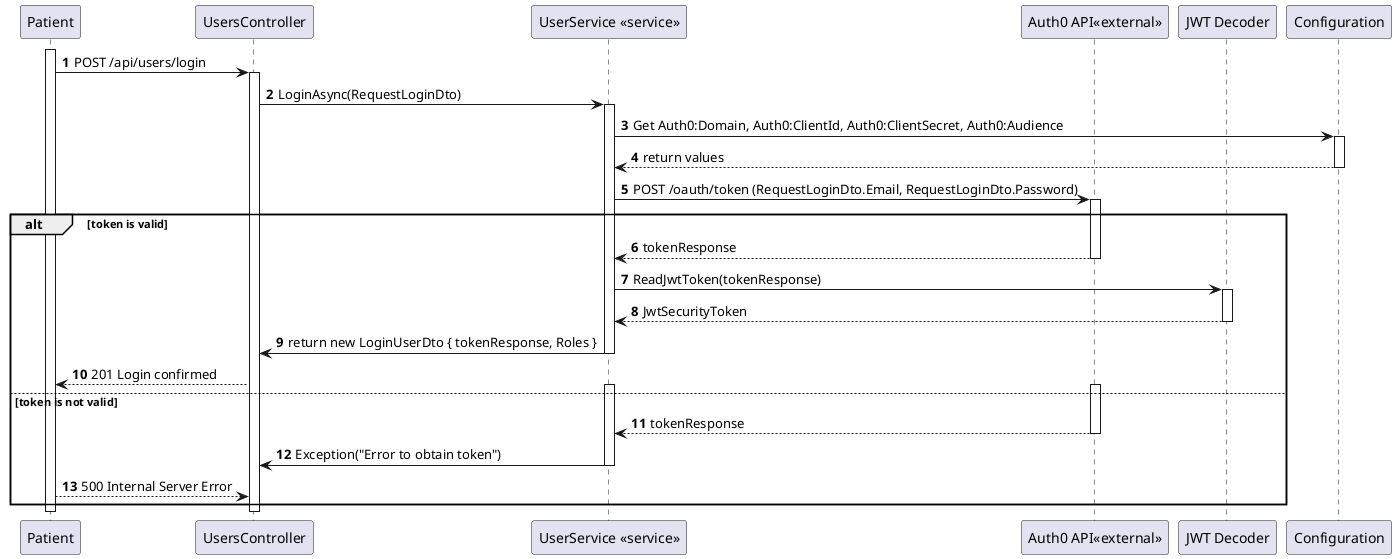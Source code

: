 @startuml
autonumber
participant Patient as "Patient"
participant CTRL as "UsersController"
participant SERVICE as "UserService <<service>>"
participant AUTH0 as "Auth0 API<<external>>"
participant JWT as "JWT Decoder"
participant CONFIG as "Configuration"

activate Patient
Patient -> CTRL : POST /api/users/login
activate CTRL

CTRL -> SERVICE : LoginAsync(RequestLoginDto)
activate SERVICE

SERVICE -> CONFIG : Get Auth0:Domain, Auth0:ClientId, Auth0:ClientSecret, Auth0:Audience
activate CONFIG
CONFIG --> SERVICE : return values
deactivate CONFIG

SERVICE -> AUTH0 : POST /oauth/token (RequestLoginDto.Email, RequestLoginDto.Password)
activate AUTH0

alt token is valid
    AUTH0 --> SERVICE : tokenResponse
    deactivate AUTH0

    SERVICE -> JWT : ReadJwtToken(tokenResponse)
    activate JWT
    JWT --> SERVICE : JwtSecurityToken
    deactivate JWT

    SERVICE -> CTRL : return new LoginUserDto { tokenResponse, Roles }
    deactivate SERVICE
    CTRL --> Patient : 201 Login confirmed

else token is not valid
    activate AUTH0
    activate SERVICE
    AUTH0 --> SERVICE : tokenResponse
    deactivate AUTH0

    SERVICE -> CTRL : Exception("Error to obtain token")
    deactivate SERVICE
    CTRL <-- Patient : 500 Internal Server Error
end

deactivate CTRL
deactivate Patient
@enduml
